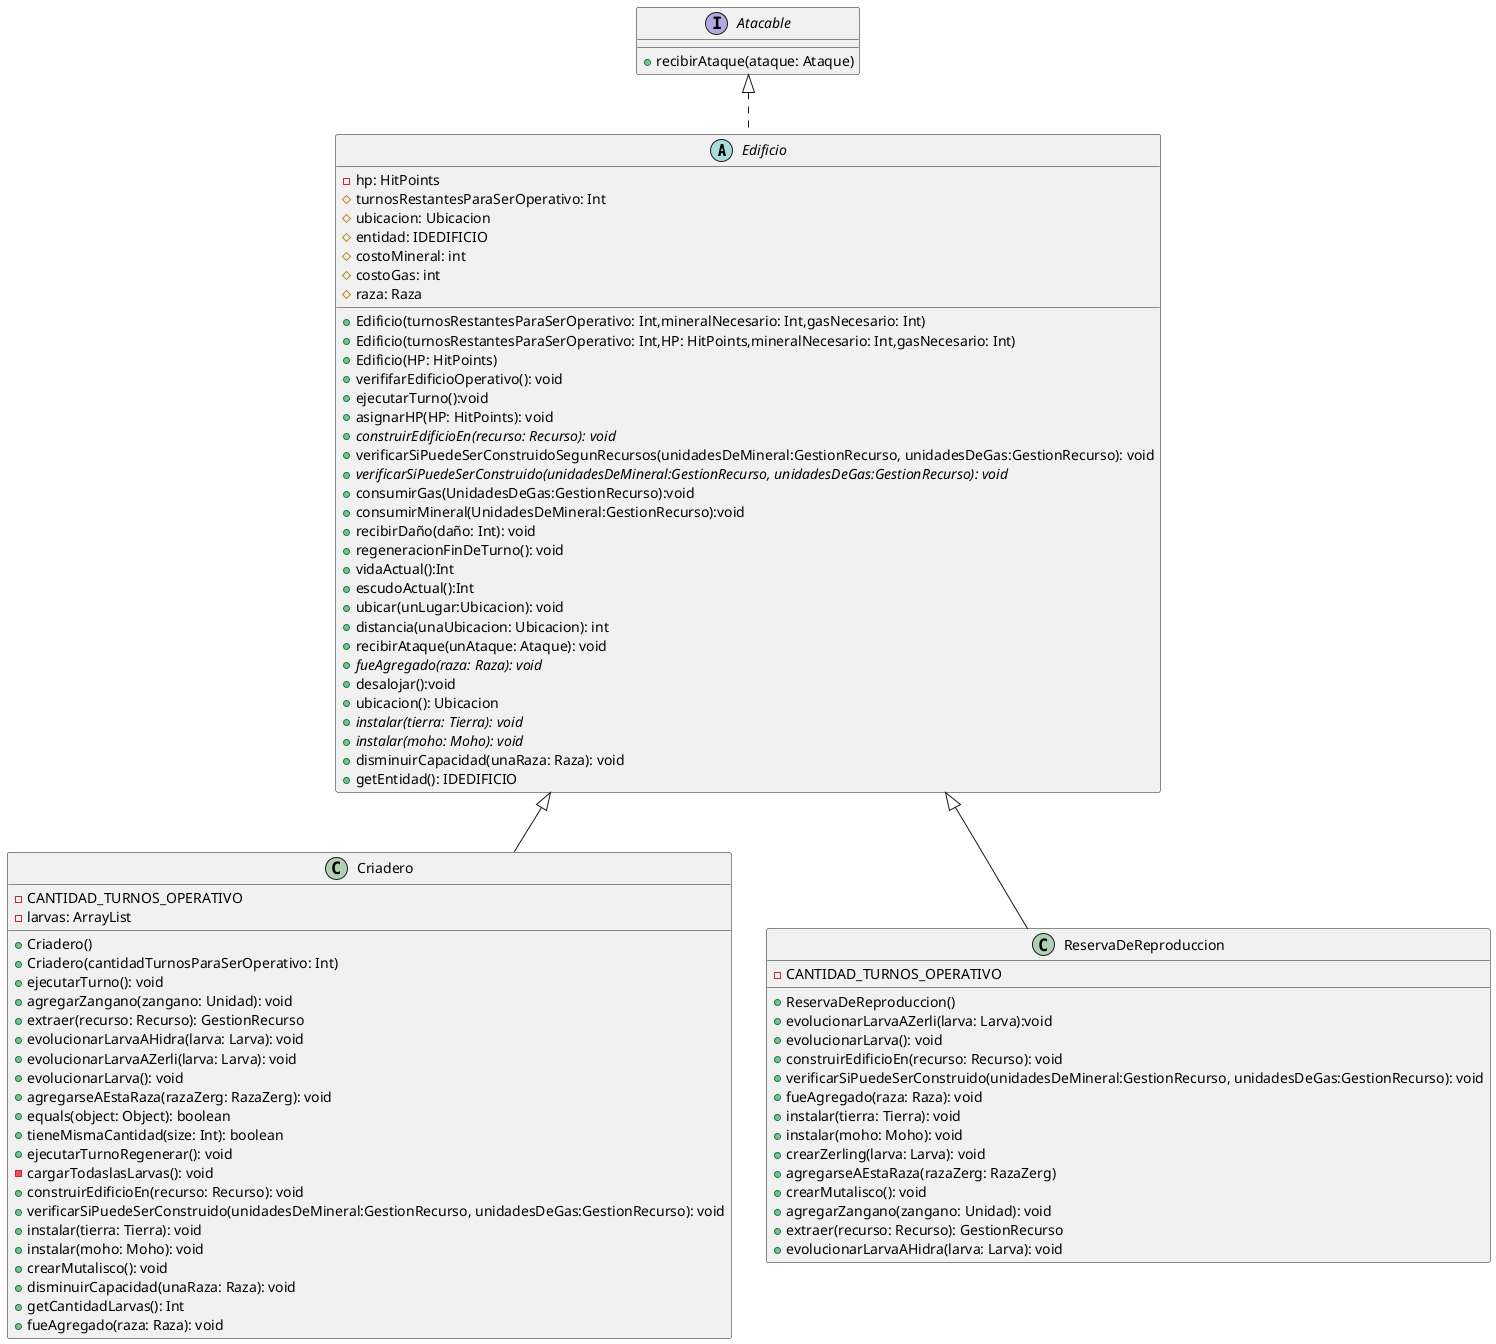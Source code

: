 @startuml
'https://plantuml.com/class-diagram

abstract class Edificio {
    -hp: HitPoints
    #turnosRestantesParaSerOperativo: Int
    #ubicacion: Ubicacion
    #entidad: IDEDIFICIO
    #costoMineral: int
    #costoGas: int
    #raza: Raza

    +Edificio(turnosRestantesParaSerOperativo: Int,mineralNecesario: Int,gasNecesario: Int)
    +Edificio(turnosRestantesParaSerOperativo: Int,HP: HitPoints,mineralNecesario: Int,gasNecesario: Int)
    +Edificio(HP: HitPoints)
    +verififarEdificioOperativo(): void
    +ejecutarTurno():void
    +asignarHP(HP: HitPoints): void
    + {abstract} construirEdificioEn(recurso: Recurso): void
    + verificarSiPuedeSerConstruidoSegunRecursos(unidadesDeMineral:GestionRecurso, unidadesDeGas:GestionRecurso): void
    + {abstract} verificarSiPuedeSerConstruido(unidadesDeMineral:GestionRecurso, unidadesDeGas:GestionRecurso): void
    +consumirGas(UnidadesDeGas:GestionRecurso):void
    +consumirMineral(UnidadesDeMineral:GestionRecurso):void
    +recibirDaño(daño: Int): void
    +regeneracionFinDeTurno(): void
    +vidaActual():Int
    +escudoActual():Int
    + ubicar(unLugar:Ubicacion): void
    + distancia(unaUbicacion: Ubicacion): int
    +recibirAtaque(unAtaque: Ataque): void
    + {abstract} fueAgregado(raza: Raza): void
    +desalojar():void
    +ubicacion(): Ubicacion
    +{abstract} instalar(tierra: Tierra): void
    +{abstract} instalar(moho: Moho): void
    +disminuirCapacidad(unaRaza: Raza): void
    +getEntidad(): IDEDIFICIO
}

class Criadero{
    -CANTIDAD_TURNOS_OPERATIVO
    -larvas: ArrayList

    +Criadero()
    +Criadero(cantidadTurnosParaSerOperativo: Int)
    +ejecutarTurno(): void
    +agregarZangano(zangano: Unidad): void
    +extraer(recurso: Recurso): GestionRecurso
    +evolucionarLarvaAHidra(larva: Larva): void
    +evolucionarLarvaAZerli(larva: Larva): void
    +evolucionarLarva(): void
    +agregarseAEstaRaza(razaZerg: RazaZerg): void
    +equals(object: Object): boolean
    +tieneMismaCantidad(size: Int): boolean
    +ejecutarTurnoRegenerar(): void
    -cargarTodaslasLarvas(): void
    +construirEdificioEn(recurso: Recurso): void
    +verificarSiPuedeSerConstruido(unidadesDeMineral:GestionRecurso, unidadesDeGas:GestionRecurso): void
    +instalar(tierra: Tierra): void
    +instalar(moho: Moho): void
    +crearMutalisco(): void
    +disminuirCapacidad(unaRaza: Raza): void
    +getCantidadLarvas(): Int
    + fueAgregado(raza: Raza): void
}

class ReservaDeReproduccion{
    -CANTIDAD_TURNOS_OPERATIVO

    +ReservaDeReproduccion()
    +evolucionarLarvaAZerli(larva: Larva):void
    +evolucionarLarva(): void
    +construirEdificioEn(recurso: Recurso): void
    +verificarSiPuedeSerConstruido(unidadesDeMineral:GestionRecurso, unidadesDeGas:GestionRecurso): void
    + fueAgregado(raza: Raza): void
    +instalar(tierra: Tierra): void
    +instalar(moho: Moho): void
    +crearZerling(larva: Larva): void
    +agregarseAEstaRaza(razaZerg: RazaZerg)
    +crearMutalisco(): void
    +agregarZangano(zangano: Unidad): void
    +extraer(recurso: Recurso): GestionRecurso
    + evolucionarLarvaAHidra(larva: Larva): void

}

interface Atacable {
    +recibirAtaque(ataque: Ataque)
}

Edificio <|-- Criadero
Edificio <|-- ReservaDeReproduccion
Atacable <|.. Edificio

@enduml
